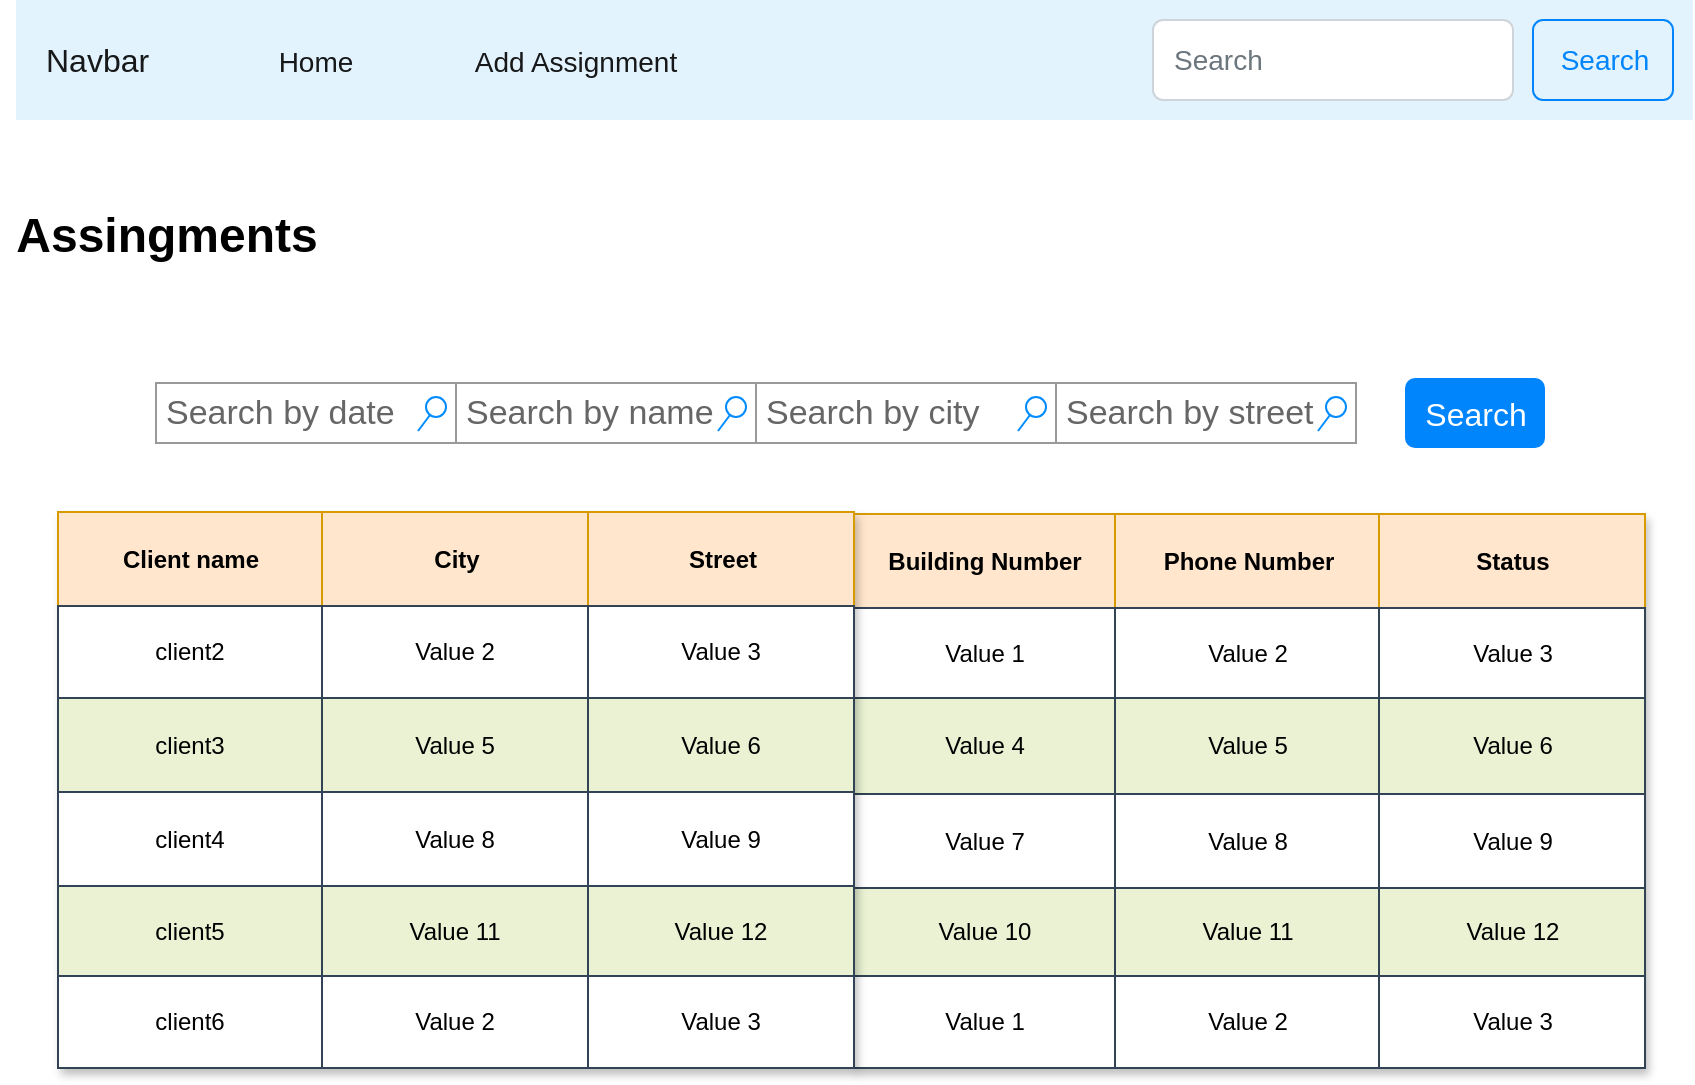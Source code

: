 <mxfile version="20.8.10" type="device"><diagram name="Page-1" id="fyLyaj10x1epw2WYal05"><mxGraphModel dx="2058" dy="1180" grid="0" gridSize="10" guides="1" tooltips="1" connect="1" arrows="1" fold="1" page="1" pageScale="1" pageWidth="850" pageHeight="1100" background="#FFFFFF" math="0" shadow="0"><root><mxCell id="0"/><mxCell id="1" parent="0"/><mxCell id="tCe6E9m-HCVn2C09aqx6-1" value="Assets" style="childLayout=tableLayout;recursiveResize=0;shadow=1;arcSize=12;imageHeight=24;rounded=0;glass=0;perimeterSpacing=0;imageAspect=1;fillColor=#647687;fontColor=#ffffff;strokeColor=#314354;" parent="1" vertex="1"><mxGeometry x="426.5" y="257" width="395.5" height="277" as="geometry"/></mxCell><mxCell id="tCe6E9m-HCVn2C09aqx6-2" style="shape=tableRow;horizontal=0;startSize=0;swimlaneHead=0;swimlaneBody=0;top=0;left=0;bottom=0;right=0;dropTarget=0;collapsible=0;recursiveResize=0;expand=0;fontStyle=0;strokeColor=inherit;fillColor=#ffffff;" parent="tCe6E9m-HCVn2C09aqx6-1" vertex="1"><mxGeometry width="395.5" height="47" as="geometry"/></mxCell><mxCell id="tCe6E9m-HCVn2C09aqx6-3" value="Building Number" style="connectable=0;recursiveResize=0;strokeColor=#d79b00;fillColor=#ffe6cc;align=center;fontStyle=1;html=1;imageWidth=24;" parent="tCe6E9m-HCVn2C09aqx6-2" vertex="1"><mxGeometry width="131" height="47" as="geometry"><mxRectangle width="131" height="47" as="alternateBounds"/></mxGeometry></mxCell><mxCell id="tCe6E9m-HCVn2C09aqx6-4" value="Phone Number" style="connectable=0;recursiveResize=0;strokeColor=#d79b00;fillColor=#ffe6cc;align=center;fontStyle=1;html=1;" parent="tCe6E9m-HCVn2C09aqx6-2" vertex="1"><mxGeometry x="131" width="132" height="47" as="geometry"><mxRectangle width="132" height="47" as="alternateBounds"/></mxGeometry></mxCell><mxCell id="tCe6E9m-HCVn2C09aqx6-5" value="Status" style="connectable=0;recursiveResize=0;strokeColor=#d79b00;fillColor=#ffe6cc;align=center;fontStyle=1;html=1;" parent="tCe6E9m-HCVn2C09aqx6-2" vertex="1"><mxGeometry x="263" width="133" height="47" as="geometry"><mxRectangle width="133" height="47" as="alternateBounds"/></mxGeometry></mxCell><mxCell id="tCe6E9m-HCVn2C09aqx6-6" value="" style="shape=tableRow;horizontal=0;startSize=0;swimlaneHead=0;swimlaneBody=0;top=0;left=0;bottom=0;right=0;dropTarget=0;collapsible=0;recursiveResize=0;expand=0;fontStyle=0;strokeColor=inherit;fillColor=#ffffff;" parent="tCe6E9m-HCVn2C09aqx6-1" vertex="1"><mxGeometry y="47" width="395.5" height="45" as="geometry"/></mxCell><mxCell id="tCe6E9m-HCVn2C09aqx6-7" value="Value 1" style="connectable=0;recursiveResize=0;strokeColor=inherit;fillColor=inherit;align=center;whiteSpace=wrap;html=1;" parent="tCe6E9m-HCVn2C09aqx6-6" vertex="1"><mxGeometry width="131" height="45" as="geometry"><mxRectangle width="131" height="45" as="alternateBounds"/></mxGeometry></mxCell><mxCell id="tCe6E9m-HCVn2C09aqx6-8" value="Value 2" style="connectable=0;recursiveResize=0;strokeColor=inherit;fillColor=inherit;align=center;whiteSpace=wrap;html=1;" parent="tCe6E9m-HCVn2C09aqx6-6" vertex="1"><mxGeometry x="131" width="132" height="45" as="geometry"><mxRectangle width="132" height="45" as="alternateBounds"/></mxGeometry></mxCell><mxCell id="tCe6E9m-HCVn2C09aqx6-9" value="Value 3" style="connectable=0;recursiveResize=0;strokeColor=inherit;fillColor=inherit;align=center;whiteSpace=wrap;html=1;" parent="tCe6E9m-HCVn2C09aqx6-6" vertex="1"><mxGeometry x="263" width="133" height="45" as="geometry"><mxRectangle width="133" height="45" as="alternateBounds"/></mxGeometry></mxCell><mxCell id="tCe6E9m-HCVn2C09aqx6-10" value="" style="shape=tableRow;horizontal=0;startSize=0;swimlaneHead=0;swimlaneBody=0;top=0;left=0;bottom=0;right=0;dropTarget=0;collapsible=0;recursiveResize=0;expand=0;fontStyle=1;strokeColor=inherit;fillColor=#EAF2D3;" parent="tCe6E9m-HCVn2C09aqx6-1" vertex="1"><mxGeometry y="92" width="395.5" height="48" as="geometry"/></mxCell><mxCell id="tCe6E9m-HCVn2C09aqx6-11" value="Value 4" style="connectable=0;recursiveResize=0;strokeColor=inherit;fillColor=inherit;whiteSpace=wrap;html=1;" parent="tCe6E9m-HCVn2C09aqx6-10" vertex="1"><mxGeometry width="131" height="48" as="geometry"><mxRectangle width="131" height="48" as="alternateBounds"/></mxGeometry></mxCell><mxCell id="tCe6E9m-HCVn2C09aqx6-12" value="Value 5" style="connectable=0;recursiveResize=0;strokeColor=inherit;fillColor=inherit;whiteSpace=wrap;html=1;" parent="tCe6E9m-HCVn2C09aqx6-10" vertex="1"><mxGeometry x="131" width="132" height="48" as="geometry"><mxRectangle width="132" height="48" as="alternateBounds"/></mxGeometry></mxCell><mxCell id="tCe6E9m-HCVn2C09aqx6-13" value="Value 6" style="connectable=0;recursiveResize=0;strokeColor=inherit;fillColor=inherit;whiteSpace=wrap;html=1;" parent="tCe6E9m-HCVn2C09aqx6-10" vertex="1"><mxGeometry x="263" width="133" height="48" as="geometry"><mxRectangle width="133" height="48" as="alternateBounds"/></mxGeometry></mxCell><mxCell id="tCe6E9m-HCVn2C09aqx6-14" value="" style="shape=tableRow;horizontal=0;startSize=0;swimlaneHead=0;swimlaneBody=0;top=0;left=0;bottom=0;right=0;dropTarget=0;collapsible=0;recursiveResize=0;expand=0;fontStyle=0;strokeColor=inherit;fillColor=#ffffff;" parent="tCe6E9m-HCVn2C09aqx6-1" vertex="1"><mxGeometry y="140" width="395.5" height="47" as="geometry"/></mxCell><mxCell id="tCe6E9m-HCVn2C09aqx6-15" value="Value 7" style="connectable=0;recursiveResize=0;strokeColor=inherit;fillColor=inherit;fontStyle=0;align=center;whiteSpace=wrap;html=1;" parent="tCe6E9m-HCVn2C09aqx6-14" vertex="1"><mxGeometry width="131" height="47" as="geometry"><mxRectangle width="131" height="47" as="alternateBounds"/></mxGeometry></mxCell><mxCell id="tCe6E9m-HCVn2C09aqx6-16" value="Value 8" style="connectable=0;recursiveResize=0;strokeColor=inherit;fillColor=inherit;fontStyle=0;align=center;whiteSpace=wrap;html=1;" parent="tCe6E9m-HCVn2C09aqx6-14" vertex="1"><mxGeometry x="131" width="132" height="47" as="geometry"><mxRectangle width="132" height="47" as="alternateBounds"/></mxGeometry></mxCell><mxCell id="tCe6E9m-HCVn2C09aqx6-17" value="Value 9" style="connectable=0;recursiveResize=0;strokeColor=inherit;fillColor=inherit;fontStyle=0;align=center;whiteSpace=wrap;html=1;" parent="tCe6E9m-HCVn2C09aqx6-14" vertex="1"><mxGeometry x="263" width="133" height="47" as="geometry"><mxRectangle width="133" height="47" as="alternateBounds"/></mxGeometry></mxCell><mxCell id="tCe6E9m-HCVn2C09aqx6-18" value="" style="shape=tableRow;horizontal=0;startSize=0;swimlaneHead=0;swimlaneBody=0;top=0;left=0;bottom=0;right=0;dropTarget=0;collapsible=0;recursiveResize=0;expand=0;fontStyle=1;strokeColor=inherit;fillColor=#EAF2D3;" parent="tCe6E9m-HCVn2C09aqx6-1" vertex="1"><mxGeometry y="187" width="395.5" height="44" as="geometry"/></mxCell><mxCell id="tCe6E9m-HCVn2C09aqx6-19" value="Value 10" style="connectable=0;recursiveResize=0;strokeColor=inherit;fillColor=inherit;whiteSpace=wrap;html=1;" parent="tCe6E9m-HCVn2C09aqx6-18" vertex="1"><mxGeometry width="131" height="44" as="geometry"><mxRectangle width="131" height="44" as="alternateBounds"/></mxGeometry></mxCell><mxCell id="tCe6E9m-HCVn2C09aqx6-20" value="Value 11" style="connectable=0;recursiveResize=0;strokeColor=inherit;fillColor=inherit;whiteSpace=wrap;html=1;" parent="tCe6E9m-HCVn2C09aqx6-18" vertex="1"><mxGeometry x="131" width="132" height="44" as="geometry"><mxRectangle width="132" height="44" as="alternateBounds"/></mxGeometry></mxCell><mxCell id="tCe6E9m-HCVn2C09aqx6-21" value="Value 12" style="connectable=0;recursiveResize=0;strokeColor=inherit;fillColor=inherit;whiteSpace=wrap;html=1;" parent="tCe6E9m-HCVn2C09aqx6-18" vertex="1"><mxGeometry x="263" width="133" height="44" as="geometry"><mxRectangle width="133" height="44" as="alternateBounds"/></mxGeometry></mxCell><mxCell id="tCe6E9m-HCVn2C09aqx6-48" value="" style="shape=tableRow;horizontal=0;startSize=0;swimlaneHead=0;swimlaneBody=0;top=0;left=0;bottom=0;right=0;dropTarget=0;collapsible=0;recursiveResize=0;expand=0;fontStyle=0;strokeColor=inherit;fillColor=#ffffff;" parent="tCe6E9m-HCVn2C09aqx6-1" vertex="1"><mxGeometry y="231" width="395.5" height="46" as="geometry"/></mxCell><mxCell id="tCe6E9m-HCVn2C09aqx6-49" value="Value 1" style="connectable=0;recursiveResize=0;strokeColor=inherit;fillColor=inherit;align=center;whiteSpace=wrap;html=1;" parent="tCe6E9m-HCVn2C09aqx6-48" vertex="1"><mxGeometry width="131" height="46" as="geometry"><mxRectangle width="131" height="46" as="alternateBounds"/></mxGeometry></mxCell><mxCell id="tCe6E9m-HCVn2C09aqx6-50" value="Value 2" style="connectable=0;recursiveResize=0;strokeColor=inherit;fillColor=inherit;align=center;whiteSpace=wrap;html=1;" parent="tCe6E9m-HCVn2C09aqx6-48" vertex="1"><mxGeometry x="131" width="132" height="46" as="geometry"><mxRectangle width="132" height="46" as="alternateBounds"/></mxGeometry></mxCell><mxCell id="tCe6E9m-HCVn2C09aqx6-51" value="Value 3" style="connectable=0;recursiveResize=0;strokeColor=inherit;fillColor=inherit;align=center;whiteSpace=wrap;html=1;" parent="tCe6E9m-HCVn2C09aqx6-48" vertex="1"><mxGeometry x="263" width="133" height="46" as="geometry"><mxRectangle width="133" height="46" as="alternateBounds"/></mxGeometry></mxCell><mxCell id="tCe6E9m-HCVn2C09aqx6-23" value="Assingments" style="text;strokeColor=none;fillColor=none;html=1;fontSize=24;fontStyle=1;verticalAlign=middle;align=center;" parent="1" vertex="1"><mxGeometry x="8" y="73" width="150.5" height="90" as="geometry"/></mxCell><mxCell id="tCe6E9m-HCVn2C09aqx6-32" style="edgeStyle=orthogonalEdgeStyle;rounded=0;orthogonalLoop=1;jettySize=auto;html=1;exitX=0;exitY=0.5;exitDx=0;exitDy=0;entryX=0;entryY=0.5;entryDx=0;entryDy=0;" parent="1" source="tCe6E9m-HCVn2C09aqx6-24" target="tCe6E9m-HCVn2C09aqx6-24" edge="1"><mxGeometry relative="1" as="geometry"><mxPoint y="130" as="targetPoint"/></mxGeometry></mxCell><mxCell id="tCe6E9m-HCVn2C09aqx6-24" value="Navbar" style="html=1;shadow=0;dashed=0;fillColor=#E3F3FD;strokeColor=none;fontSize=16;fontColor=#161819;align=left;spacing=15;rounded=0;glass=0;sketch=0;" parent="1" vertex="1"><mxGeometry x="8" width="838.5" height="60" as="geometry"/></mxCell><mxCell id="tCe6E9m-HCVn2C09aqx6-25" value="Home" style="fillColor=none;strokeColor=none;fontSize=14;fontColor=#161819;align=center;rounded=0;shadow=1;glass=0;sketch=0;" parent="tCe6E9m-HCVn2C09aqx6-24" vertex="1"><mxGeometry width="130" height="40" relative="1" as="geometry"><mxPoint x="85" y="10" as="offset"/></mxGeometry></mxCell><mxCell id="tCe6E9m-HCVn2C09aqx6-29" value="Search" style="html=1;shadow=0;dashed=0;shape=mxgraph.bootstrap.rrect;rSize=5;fontSize=14;fontColor=#0085FC;strokeColor=#0085FC;fillColor=none;rounded=0;glass=0;sketch=0;" parent="tCe6E9m-HCVn2C09aqx6-24" vertex="1"><mxGeometry x="1" width="70" height="40" relative="1" as="geometry"><mxPoint x="-80" y="10" as="offset"/></mxGeometry></mxCell><mxCell id="tCe6E9m-HCVn2C09aqx6-30" value="Search" style="html=1;shadow=0;dashed=0;shape=mxgraph.bootstrap.rrect;rSize=5;fontSize=14;fontColor=#6C767D;strokeColor=#CED4DA;fillColor=#ffffff;align=left;spacing=10;rounded=0;glass=0;sketch=0;" parent="tCe6E9m-HCVn2C09aqx6-24" vertex="1"><mxGeometry x="1" width="180" height="40" relative="1" as="geometry"><mxPoint x="-270" y="10" as="offset"/></mxGeometry></mxCell><mxCell id="tCe6E9m-HCVn2C09aqx6-78" value="Add Assignment" style="fillColor=none;strokeColor=none;fontSize=14;fontColor=#161819;align=center;rounded=0;shadow=1;glass=0;sketch=0;" parent="tCe6E9m-HCVn2C09aqx6-24" vertex="1"><mxGeometry width="130" height="40" relative="1" as="geometry"><mxPoint x="215" y="10" as="offset"/></mxGeometry></mxCell><mxCell id="tCe6E9m-HCVn2C09aqx6-43" value="Search by date" style="strokeWidth=1;shadow=0;dashed=0;align=center;html=1;shape=mxgraph.mockup.forms.searchBox;strokeColor=#999999;mainText=;strokeColor2=#008cff;fontColor=#666666;fontSize=17;align=left;spacingLeft=3;rounded=0;glass=0;sketch=0;fillColor=default;" parent="1" vertex="1"><mxGeometry x="78" y="191.5" width="150" height="30" as="geometry"/></mxCell><mxCell id="tCe6E9m-HCVn2C09aqx6-44" value="Search by name" style="strokeWidth=1;shadow=0;dashed=0;align=center;html=1;shape=mxgraph.mockup.forms.searchBox;strokeColor=#999999;mainText=;strokeColor2=#008cff;fontColor=#666666;fontSize=17;align=left;spacingLeft=3;rounded=0;glass=0;sketch=0;fillColor=default;" parent="1" vertex="1"><mxGeometry x="228" y="191.5" width="150" height="30" as="geometry"/></mxCell><mxCell id="tCe6E9m-HCVn2C09aqx6-45" value="Search by city" style="strokeWidth=1;shadow=0;dashed=0;align=center;html=1;shape=mxgraph.mockup.forms.searchBox;strokeColor=#999999;mainText=;strokeColor2=#008cff;fontColor=#666666;fontSize=17;align=left;spacingLeft=3;rounded=0;glass=0;sketch=0;fillColor=default;" parent="1" vertex="1"><mxGeometry x="378" y="191.5" width="150" height="30" as="geometry"/></mxCell><mxCell id="tCe6E9m-HCVn2C09aqx6-46" value="Search by street" style="strokeWidth=1;shadow=0;dashed=0;align=center;html=1;shape=mxgraph.mockup.forms.searchBox;strokeColor=#999999;mainText=;strokeColor2=#008cff;fontColor=#666666;fontSize=17;align=left;spacingLeft=3;rounded=0;glass=0;sketch=0;fillColor=default;" parent="1" vertex="1"><mxGeometry x="528" y="191.5" width="150" height="30" as="geometry"/></mxCell><mxCell id="tCe6E9m-HCVn2C09aqx6-47" value="Search" style="html=1;shadow=0;dashed=0;shape=mxgraph.bootstrap.rrect;rSize=5;strokeColor=none;strokeWidth=1;fillColor=#0085FC;fontColor=#FFFFFF;whiteSpace=wrap;align=center;verticalAlign=middle;spacingLeft=0;fontStyle=0;fontSize=16;spacing=5;rounded=0;glass=0;sketch=0;" parent="1" vertex="1"><mxGeometry x="702.5" y="189" width="70" height="35" as="geometry"/></mxCell><mxCell id="tCe6E9m-HCVn2C09aqx6-52" value="Assets" style="childLayout=tableLayout;recursiveResize=0;shadow=1;arcSize=12;imageHeight=24;rounded=0;glass=0;perimeterSpacing=0;imageAspect=1;fillColor=#647687;fontColor=#ffffff;strokeColor=#314354;" parent="1" vertex="1"><mxGeometry x="29" y="256" width="397.5" height="278" as="geometry"/></mxCell><mxCell id="tCe6E9m-HCVn2C09aqx6-53" style="shape=tableRow;horizontal=0;startSize=0;swimlaneHead=0;swimlaneBody=0;top=0;left=0;bottom=0;right=0;dropTarget=0;collapsible=0;recursiveResize=0;expand=0;fontStyle=0;strokeColor=inherit;fillColor=#ffffff;" parent="tCe6E9m-HCVn2C09aqx6-52" vertex="1"><mxGeometry width="397.5" height="47" as="geometry"/></mxCell><mxCell id="tCe6E9m-HCVn2C09aqx6-54" value="Client name" style="connectable=0;recursiveResize=0;strokeColor=#d79b00;fillColor=#ffe6cc;align=center;fontStyle=1;html=1;imageWidth=24;" parent="tCe6E9m-HCVn2C09aqx6-53" vertex="1"><mxGeometry width="132" height="47" as="geometry"><mxRectangle width="132" height="47" as="alternateBounds"/></mxGeometry></mxCell><mxCell id="tCe6E9m-HCVn2C09aqx6-55" value="City" style="connectable=0;recursiveResize=0;strokeColor=#d79b00;fillColor=#ffe6cc;align=center;fontStyle=1;html=1;" parent="tCe6E9m-HCVn2C09aqx6-53" vertex="1"><mxGeometry x="132" width="133" height="47" as="geometry"><mxRectangle width="133" height="47" as="alternateBounds"/></mxGeometry></mxCell><mxCell id="tCe6E9m-HCVn2C09aqx6-56" value="Street" style="connectable=0;recursiveResize=0;strokeColor=#d79b00;fillColor=#ffe6cc;align=center;fontStyle=1;html=1;" parent="tCe6E9m-HCVn2C09aqx6-53" vertex="1"><mxGeometry x="265" width="133" height="47" as="geometry"><mxRectangle width="133" height="47" as="alternateBounds"/></mxGeometry></mxCell><mxCell id="tCe6E9m-HCVn2C09aqx6-57" value="" style="shape=tableRow;horizontal=0;startSize=0;swimlaneHead=0;swimlaneBody=0;top=0;left=0;bottom=0;right=0;dropTarget=0;collapsible=0;recursiveResize=0;expand=0;fontStyle=0;strokeColor=inherit;fillColor=#ffffff;" parent="tCe6E9m-HCVn2C09aqx6-52" vertex="1"><mxGeometry y="47" width="397.5" height="46" as="geometry"/></mxCell><mxCell id="tCe6E9m-HCVn2C09aqx6-58" value="client2" style="connectable=0;recursiveResize=0;strokeColor=inherit;fillColor=inherit;align=center;whiteSpace=wrap;html=1;" parent="tCe6E9m-HCVn2C09aqx6-57" vertex="1"><mxGeometry width="132" height="46" as="geometry"><mxRectangle width="132" height="46" as="alternateBounds"/></mxGeometry></mxCell><mxCell id="tCe6E9m-HCVn2C09aqx6-59" value="Value 2" style="connectable=0;recursiveResize=0;strokeColor=inherit;fillColor=inherit;align=center;whiteSpace=wrap;html=1;" parent="tCe6E9m-HCVn2C09aqx6-57" vertex="1"><mxGeometry x="132" width="133" height="46" as="geometry"><mxRectangle width="133" height="46" as="alternateBounds"/></mxGeometry></mxCell><mxCell id="tCe6E9m-HCVn2C09aqx6-60" value="Value 3" style="connectable=0;recursiveResize=0;strokeColor=inherit;fillColor=inherit;align=center;whiteSpace=wrap;html=1;" parent="tCe6E9m-HCVn2C09aqx6-57" vertex="1"><mxGeometry x="265" width="133" height="46" as="geometry"><mxRectangle width="133" height="46" as="alternateBounds"/></mxGeometry></mxCell><mxCell id="tCe6E9m-HCVn2C09aqx6-61" value="" style="shape=tableRow;horizontal=0;startSize=0;swimlaneHead=0;swimlaneBody=0;top=0;left=0;bottom=0;right=0;dropTarget=0;collapsible=0;recursiveResize=0;expand=0;fontStyle=1;strokeColor=inherit;fillColor=#EAF2D3;" parent="tCe6E9m-HCVn2C09aqx6-52" vertex="1"><mxGeometry y="93" width="397.5" height="47" as="geometry"/></mxCell><mxCell id="tCe6E9m-HCVn2C09aqx6-62" value="client3" style="connectable=0;recursiveResize=0;strokeColor=inherit;fillColor=inherit;whiteSpace=wrap;html=1;" parent="tCe6E9m-HCVn2C09aqx6-61" vertex="1"><mxGeometry width="132" height="47" as="geometry"><mxRectangle width="132" height="47" as="alternateBounds"/></mxGeometry></mxCell><mxCell id="tCe6E9m-HCVn2C09aqx6-63" value="Value 5" style="connectable=0;recursiveResize=0;strokeColor=inherit;fillColor=inherit;whiteSpace=wrap;html=1;" parent="tCe6E9m-HCVn2C09aqx6-61" vertex="1"><mxGeometry x="132" width="133" height="47" as="geometry"><mxRectangle width="133" height="47" as="alternateBounds"/></mxGeometry></mxCell><mxCell id="tCe6E9m-HCVn2C09aqx6-64" value="Value 6" style="connectable=0;recursiveResize=0;strokeColor=inherit;fillColor=inherit;whiteSpace=wrap;html=1;" parent="tCe6E9m-HCVn2C09aqx6-61" vertex="1"><mxGeometry x="265" width="133" height="47" as="geometry"><mxRectangle width="133" height="47" as="alternateBounds"/></mxGeometry></mxCell><mxCell id="tCe6E9m-HCVn2C09aqx6-65" value="" style="shape=tableRow;horizontal=0;startSize=0;swimlaneHead=0;swimlaneBody=0;top=0;left=0;bottom=0;right=0;dropTarget=0;collapsible=0;recursiveResize=0;expand=0;fontStyle=0;strokeColor=inherit;fillColor=#ffffff;" parent="tCe6E9m-HCVn2C09aqx6-52" vertex="1"><mxGeometry y="140" width="397.5" height="47" as="geometry"/></mxCell><mxCell id="tCe6E9m-HCVn2C09aqx6-66" value="client4" style="connectable=0;recursiveResize=0;strokeColor=inherit;fillColor=inherit;fontStyle=0;align=center;whiteSpace=wrap;html=1;" parent="tCe6E9m-HCVn2C09aqx6-65" vertex="1"><mxGeometry width="132" height="47" as="geometry"><mxRectangle width="132" height="47" as="alternateBounds"/></mxGeometry></mxCell><mxCell id="tCe6E9m-HCVn2C09aqx6-67" value="Value 8" style="connectable=0;recursiveResize=0;strokeColor=inherit;fillColor=inherit;fontStyle=0;align=center;whiteSpace=wrap;html=1;" parent="tCe6E9m-HCVn2C09aqx6-65" vertex="1"><mxGeometry x="132" width="133" height="47" as="geometry"><mxRectangle width="133" height="47" as="alternateBounds"/></mxGeometry></mxCell><mxCell id="tCe6E9m-HCVn2C09aqx6-68" value="Value 9" style="connectable=0;recursiveResize=0;strokeColor=inherit;fillColor=inherit;fontStyle=0;align=center;whiteSpace=wrap;html=1;" parent="tCe6E9m-HCVn2C09aqx6-65" vertex="1"><mxGeometry x="265" width="133" height="47" as="geometry"><mxRectangle width="133" height="47" as="alternateBounds"/></mxGeometry></mxCell><mxCell id="tCe6E9m-HCVn2C09aqx6-69" value="" style="shape=tableRow;horizontal=0;startSize=0;swimlaneHead=0;swimlaneBody=0;top=0;left=0;bottom=0;right=0;dropTarget=0;collapsible=0;recursiveResize=0;expand=0;fontStyle=1;strokeColor=inherit;fillColor=#EAF2D3;" parent="tCe6E9m-HCVn2C09aqx6-52" vertex="1"><mxGeometry y="187" width="397.5" height="45" as="geometry"/></mxCell><mxCell id="tCe6E9m-HCVn2C09aqx6-70" value="client5" style="connectable=0;recursiveResize=0;strokeColor=inherit;fillColor=inherit;whiteSpace=wrap;html=1;" parent="tCe6E9m-HCVn2C09aqx6-69" vertex="1"><mxGeometry width="132" height="45" as="geometry"><mxRectangle width="132" height="45" as="alternateBounds"/></mxGeometry></mxCell><mxCell id="tCe6E9m-HCVn2C09aqx6-71" value="Value 11" style="connectable=0;recursiveResize=0;strokeColor=inherit;fillColor=inherit;whiteSpace=wrap;html=1;" parent="tCe6E9m-HCVn2C09aqx6-69" vertex="1"><mxGeometry x="132" width="133" height="45" as="geometry"><mxRectangle width="133" height="45" as="alternateBounds"/></mxGeometry></mxCell><mxCell id="tCe6E9m-HCVn2C09aqx6-72" value="Value 12" style="connectable=0;recursiveResize=0;strokeColor=inherit;fillColor=inherit;whiteSpace=wrap;html=1;" parent="tCe6E9m-HCVn2C09aqx6-69" vertex="1"><mxGeometry x="265" width="133" height="45" as="geometry"><mxRectangle width="133" height="45" as="alternateBounds"/></mxGeometry></mxCell><mxCell id="tCe6E9m-HCVn2C09aqx6-73" value="" style="shape=tableRow;horizontal=0;startSize=0;swimlaneHead=0;swimlaneBody=0;top=0;left=0;bottom=0;right=0;dropTarget=0;collapsible=0;recursiveResize=0;expand=0;fontStyle=0;strokeColor=inherit;fillColor=#ffffff;" parent="tCe6E9m-HCVn2C09aqx6-52" vertex="1"><mxGeometry y="232" width="397.5" height="46" as="geometry"/></mxCell><mxCell id="tCe6E9m-HCVn2C09aqx6-74" value="client6" style="connectable=0;recursiveResize=0;strokeColor=inherit;fillColor=inherit;align=center;whiteSpace=wrap;html=1;" parent="tCe6E9m-HCVn2C09aqx6-73" vertex="1"><mxGeometry width="132" height="46" as="geometry"><mxRectangle width="132" height="46" as="alternateBounds"/></mxGeometry></mxCell><mxCell id="tCe6E9m-HCVn2C09aqx6-75" value="Value 2" style="connectable=0;recursiveResize=0;strokeColor=inherit;fillColor=inherit;align=center;whiteSpace=wrap;html=1;" parent="tCe6E9m-HCVn2C09aqx6-73" vertex="1"><mxGeometry x="132" width="133" height="46" as="geometry"><mxRectangle width="133" height="46" as="alternateBounds"/></mxGeometry></mxCell><mxCell id="tCe6E9m-HCVn2C09aqx6-76" value="Value 3" style="connectable=0;recursiveResize=0;strokeColor=inherit;fillColor=inherit;align=center;whiteSpace=wrap;html=1;" parent="tCe6E9m-HCVn2C09aqx6-73" vertex="1"><mxGeometry x="265" width="133" height="46" as="geometry"><mxRectangle width="133" height="46" as="alternateBounds"/></mxGeometry></mxCell></root></mxGraphModel></diagram></mxfile>